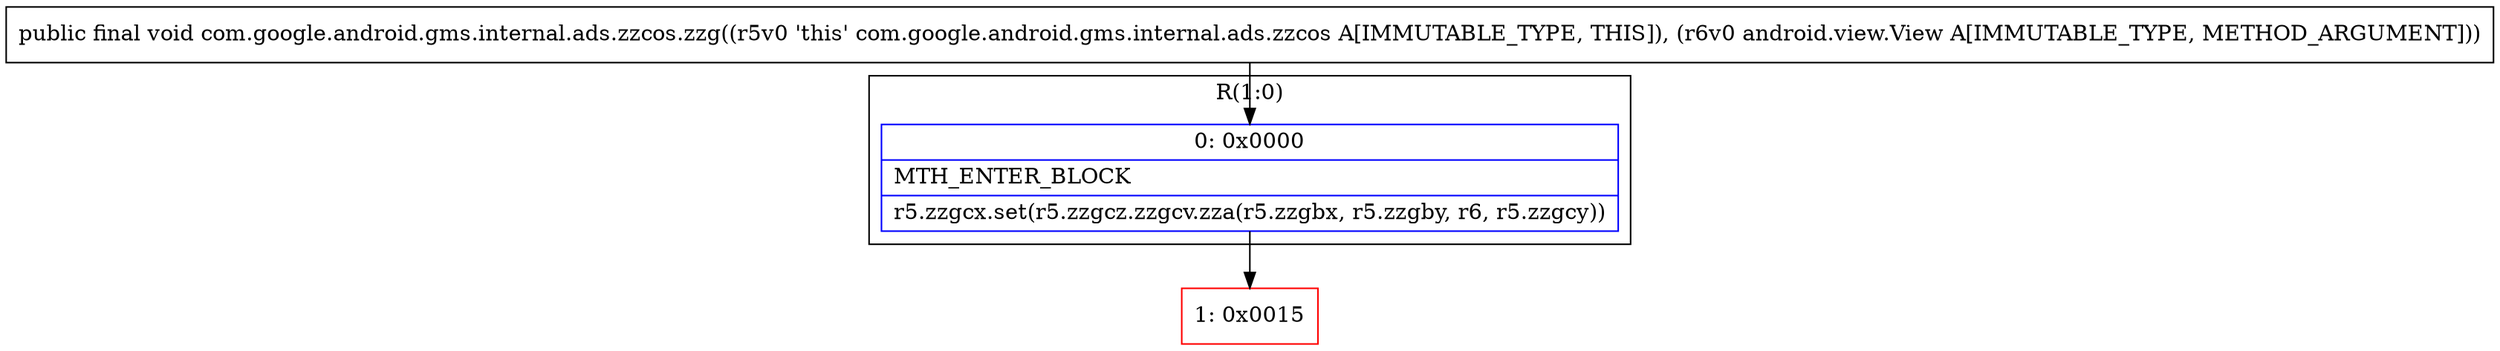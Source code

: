 digraph "CFG forcom.google.android.gms.internal.ads.zzcos.zzg(Landroid\/view\/View;)V" {
subgraph cluster_Region_1860712341 {
label = "R(1:0)";
node [shape=record,color=blue];
Node_0 [shape=record,label="{0\:\ 0x0000|MTH_ENTER_BLOCK\l|r5.zzgcx.set(r5.zzgcz.zzgcv.zza(r5.zzgbx, r5.zzgby, r6, r5.zzgcy))\l}"];
}
Node_1 [shape=record,color=red,label="{1\:\ 0x0015}"];
MethodNode[shape=record,label="{public final void com.google.android.gms.internal.ads.zzcos.zzg((r5v0 'this' com.google.android.gms.internal.ads.zzcos A[IMMUTABLE_TYPE, THIS]), (r6v0 android.view.View A[IMMUTABLE_TYPE, METHOD_ARGUMENT])) }"];
MethodNode -> Node_0;
Node_0 -> Node_1;
}

